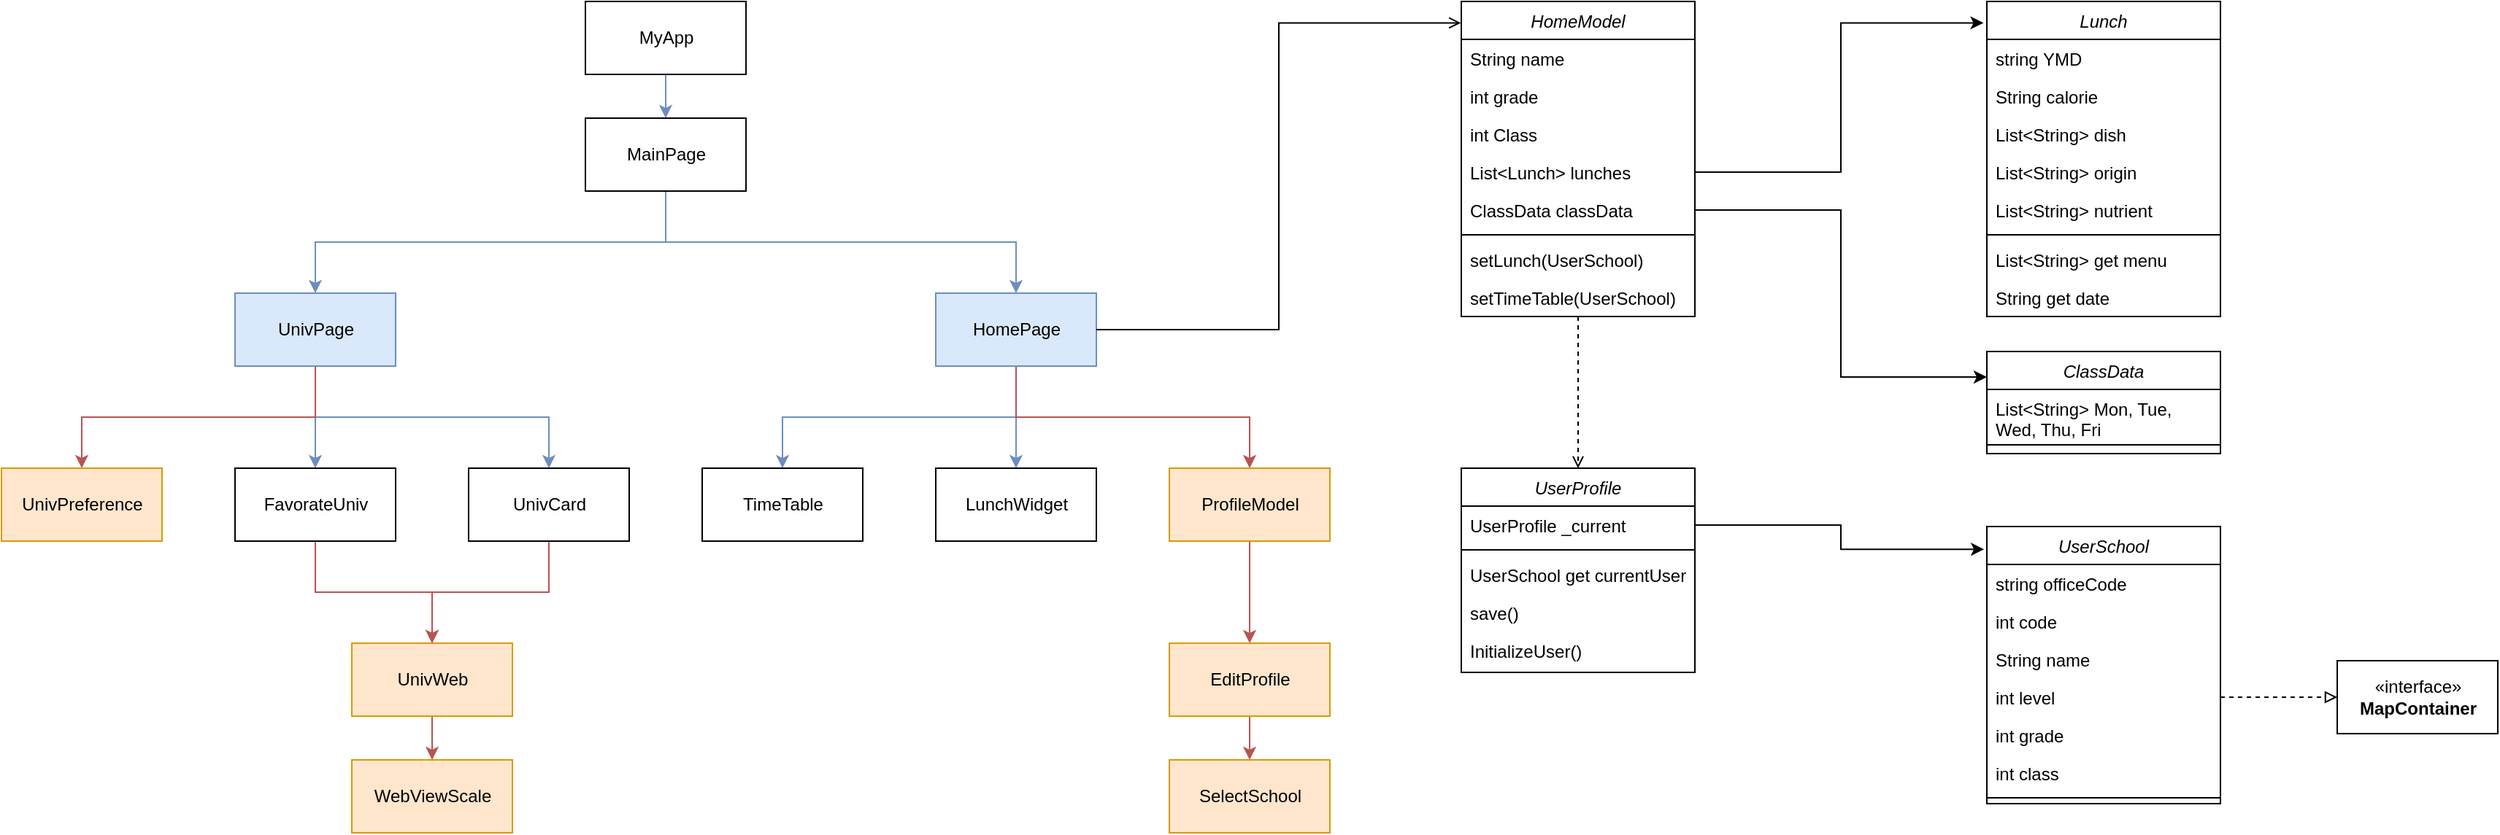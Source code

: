 <mxfile version="20.2.5" type="github">
  <diagram id="C5RBs43oDa-KdzZeNtuy" name="Page-1">
    <mxGraphModel dx="3004" dy="877" grid="1" gridSize="10" guides="1" tooltips="1" connect="1" arrows="1" fold="1" page="1" pageScale="1" pageWidth="827" pageHeight="1169" math="0" shadow="0">
      <root>
        <mxCell id="WIyWlLk6GJQsqaUBKTNV-0" />
        <mxCell id="WIyWlLk6GJQsqaUBKTNV-1" parent="WIyWlLk6GJQsqaUBKTNV-0" />
        <mxCell id="Nad7rvxiMuao3qfoeNFn-32" style="edgeStyle=orthogonalEdgeStyle;rounded=0;orthogonalLoop=1;jettySize=auto;html=1;entryX=-0.014;entryY=0.068;entryDx=0;entryDy=0;fontColor=default;exitX=1;exitY=0.5;exitDx=0;exitDy=0;entryPerimeter=0;" parent="WIyWlLk6GJQsqaUBKTNV-1" source="Nad7rvxiMuao3qfoeNFn-1" target="Nad7rvxiMuao3qfoeNFn-20" edge="1">
          <mxGeometry relative="1" as="geometry">
            <mxPoint x="330" y="360" as="sourcePoint" />
          </mxGeometry>
        </mxCell>
        <mxCell id="Nad7rvxiMuao3qfoeNFn-44" style="edgeStyle=orthogonalEdgeStyle;rounded=0;orthogonalLoop=1;jettySize=auto;html=1;entryX=0;entryY=0.25;entryDx=0;entryDy=0;fontColor=default;exitX=1;exitY=0.5;exitDx=0;exitDy=0;" parent="WIyWlLk6GJQsqaUBKTNV-1" source="Nad7rvxiMuao3qfoeNFn-2" target="Nad7rvxiMuao3qfoeNFn-33" edge="1">
          <mxGeometry relative="1" as="geometry" />
        </mxCell>
        <mxCell id="Nad7rvxiMuao3qfoeNFn-69" style="edgeStyle=orthogonalEdgeStyle;rounded=0;orthogonalLoop=1;jettySize=auto;html=1;fontColor=default;dashed=1;endArrow=open;endFill=0;" parent="WIyWlLk6GJQsqaUBKTNV-1" source="zkfFHV4jXpPFQw0GAbJ--0" target="Nad7rvxiMuao3qfoeNFn-55" edge="1">
          <mxGeometry relative="1" as="geometry" />
        </mxCell>
        <mxCell id="zkfFHV4jXpPFQw0GAbJ--0" value="HomeModel" style="swimlane;fontStyle=2;align=center;verticalAlign=top;childLayout=stackLayout;horizontal=1;startSize=26;horizontalStack=0;resizeParent=1;resizeLast=0;collapsible=1;marginBottom=0;rounded=0;shadow=0;strokeWidth=1;" parent="WIyWlLk6GJQsqaUBKTNV-1" vertex="1">
          <mxGeometry x="120" y="200" width="160" height="216" as="geometry">
            <mxRectangle x="230" y="140" width="160" height="26" as="alternateBounds" />
          </mxGeometry>
        </mxCell>
        <mxCell id="zkfFHV4jXpPFQw0GAbJ--1" value="String name" style="text;align=left;verticalAlign=top;spacingLeft=4;spacingRight=4;overflow=hidden;rotatable=0;points=[[0,0.5],[1,0.5]];portConstraint=eastwest;" parent="zkfFHV4jXpPFQw0GAbJ--0" vertex="1">
          <mxGeometry y="26" width="160" height="26" as="geometry" />
        </mxCell>
        <mxCell id="zkfFHV4jXpPFQw0GAbJ--2" value="int grade" style="text;align=left;verticalAlign=top;spacingLeft=4;spacingRight=4;overflow=hidden;rotatable=0;points=[[0,0.5],[1,0.5]];portConstraint=eastwest;rounded=0;shadow=0;html=0;" parent="zkfFHV4jXpPFQw0GAbJ--0" vertex="1">
          <mxGeometry y="52" width="160" height="26" as="geometry" />
        </mxCell>
        <mxCell id="zkfFHV4jXpPFQw0GAbJ--3" value="int Class" style="text;align=left;verticalAlign=top;spacingLeft=4;spacingRight=4;overflow=hidden;rotatable=0;points=[[0,0.5],[1,0.5]];portConstraint=eastwest;rounded=0;shadow=0;html=0;" parent="zkfFHV4jXpPFQw0GAbJ--0" vertex="1">
          <mxGeometry y="78" width="160" height="26" as="geometry" />
        </mxCell>
        <mxCell id="Nad7rvxiMuao3qfoeNFn-1" value="List&lt;Lunch&gt; lunches" style="text;align=left;verticalAlign=top;spacingLeft=4;spacingRight=4;overflow=hidden;rotatable=0;points=[[0,0.5],[1,0.5]];portConstraint=eastwest;rounded=0;shadow=0;html=0;" parent="zkfFHV4jXpPFQw0GAbJ--0" vertex="1">
          <mxGeometry y="104" width="160" height="26" as="geometry" />
        </mxCell>
        <mxCell id="Nad7rvxiMuao3qfoeNFn-2" value="ClassData classData" style="text;align=left;verticalAlign=top;spacingLeft=4;spacingRight=4;overflow=hidden;rotatable=0;points=[[0,0.5],[1,0.5]];portConstraint=eastwest;rounded=0;shadow=0;html=0;" parent="zkfFHV4jXpPFQw0GAbJ--0" vertex="1">
          <mxGeometry y="130" width="160" height="26" as="geometry" />
        </mxCell>
        <mxCell id="zkfFHV4jXpPFQw0GAbJ--4" value="" style="line;html=1;strokeWidth=1;align=left;verticalAlign=middle;spacingTop=-1;spacingLeft=3;spacingRight=3;rotatable=0;labelPosition=right;points=[];portConstraint=eastwest;" parent="zkfFHV4jXpPFQw0GAbJ--0" vertex="1">
          <mxGeometry y="156" width="160" height="8" as="geometry" />
        </mxCell>
        <mxCell id="Nad7rvxiMuao3qfoeNFn-3" value="setLunch(UserSchool)" style="text;align=left;verticalAlign=top;spacingLeft=4;spacingRight=4;overflow=hidden;rotatable=0;points=[[0,0.5],[1,0.5]];portConstraint=eastwest;" parent="zkfFHV4jXpPFQw0GAbJ--0" vertex="1">
          <mxGeometry y="164" width="160" height="26" as="geometry" />
        </mxCell>
        <mxCell id="zkfFHV4jXpPFQw0GAbJ--5" value="setTimeTable(UserSchool)" style="text;align=left;verticalAlign=top;spacingLeft=4;spacingRight=4;overflow=hidden;rotatable=0;points=[[0,0.5],[1,0.5]];portConstraint=eastwest;" parent="zkfFHV4jXpPFQw0GAbJ--0" vertex="1">
          <mxGeometry y="190" width="160" height="26" as="geometry" />
        </mxCell>
        <mxCell id="Nad7rvxiMuao3qfoeNFn-20" value="Lunch" style="swimlane;fontStyle=2;align=center;verticalAlign=top;childLayout=stackLayout;horizontal=1;startSize=26;horizontalStack=0;resizeParent=1;resizeLast=0;collapsible=1;marginBottom=0;rounded=0;shadow=0;strokeWidth=1;" parent="WIyWlLk6GJQsqaUBKTNV-1" vertex="1">
          <mxGeometry x="480" y="200" width="160" height="216" as="geometry">
            <mxRectangle x="230" y="140" width="160" height="26" as="alternateBounds" />
          </mxGeometry>
        </mxCell>
        <mxCell id="Nad7rvxiMuao3qfoeNFn-21" value="string YMD" style="text;align=left;verticalAlign=top;spacingLeft=4;spacingRight=4;overflow=hidden;rotatable=0;points=[[0,0.5],[1,0.5]];portConstraint=eastwest;" parent="Nad7rvxiMuao3qfoeNFn-20" vertex="1">
          <mxGeometry y="26" width="160" height="26" as="geometry" />
        </mxCell>
        <mxCell id="Nad7rvxiMuao3qfoeNFn-24" value="String calorie" style="text;align=left;verticalAlign=top;spacingLeft=4;spacingRight=4;overflow=hidden;rotatable=0;points=[[0,0.5],[1,0.5]];portConstraint=eastwest;rounded=0;shadow=0;html=0;" parent="Nad7rvxiMuao3qfoeNFn-20" vertex="1">
          <mxGeometry y="52" width="160" height="26" as="geometry" />
        </mxCell>
        <mxCell id="Nad7rvxiMuao3qfoeNFn-22" value="List&lt;String&gt; dish" style="text;align=left;verticalAlign=top;spacingLeft=4;spacingRight=4;overflow=hidden;rotatable=0;points=[[0,0.5],[1,0.5]];portConstraint=eastwest;rounded=0;shadow=0;html=0;" parent="Nad7rvxiMuao3qfoeNFn-20" vertex="1">
          <mxGeometry y="78" width="160" height="26" as="geometry" />
        </mxCell>
        <mxCell id="Nad7rvxiMuao3qfoeNFn-23" value="List&lt;String&gt; origin" style="text;align=left;verticalAlign=top;spacingLeft=4;spacingRight=4;overflow=hidden;rotatable=0;points=[[0,0.5],[1,0.5]];portConstraint=eastwest;rounded=0;shadow=0;html=0;" parent="Nad7rvxiMuao3qfoeNFn-20" vertex="1">
          <mxGeometry y="104" width="160" height="26" as="geometry" />
        </mxCell>
        <mxCell id="Nad7rvxiMuao3qfoeNFn-25" value="List&lt;String&gt; nutrient" style="text;align=left;verticalAlign=top;spacingLeft=4;spacingRight=4;overflow=hidden;rotatable=0;points=[[0,0.5],[1,0.5]];portConstraint=eastwest;rounded=0;shadow=0;html=0;" parent="Nad7rvxiMuao3qfoeNFn-20" vertex="1">
          <mxGeometry y="130" width="160" height="26" as="geometry" />
        </mxCell>
        <mxCell id="Nad7rvxiMuao3qfoeNFn-26" value="" style="line;html=1;strokeWidth=1;align=left;verticalAlign=middle;spacingTop=-1;spacingLeft=3;spacingRight=3;rotatable=0;labelPosition=right;points=[];portConstraint=eastwest;" parent="Nad7rvxiMuao3qfoeNFn-20" vertex="1">
          <mxGeometry y="156" width="160" height="8" as="geometry" />
        </mxCell>
        <mxCell id="Nad7rvxiMuao3qfoeNFn-27" value="List&lt;String&gt; get menu" style="text;align=left;verticalAlign=top;spacingLeft=4;spacingRight=4;overflow=hidden;rotatable=0;points=[[0,0.5],[1,0.5]];portConstraint=eastwest;" parent="Nad7rvxiMuao3qfoeNFn-20" vertex="1">
          <mxGeometry y="164" width="160" height="26" as="geometry" />
        </mxCell>
        <mxCell id="Nad7rvxiMuao3qfoeNFn-28" value="String get date" style="text;align=left;verticalAlign=top;spacingLeft=4;spacingRight=4;overflow=hidden;rotatable=0;points=[[0,0.5],[1,0.5]];portConstraint=eastwest;" parent="Nad7rvxiMuao3qfoeNFn-20" vertex="1">
          <mxGeometry y="190" width="160" height="26" as="geometry" />
        </mxCell>
        <mxCell id="Nad7rvxiMuao3qfoeNFn-33" value="ClassData" style="swimlane;fontStyle=2;align=center;verticalAlign=top;childLayout=stackLayout;horizontal=1;startSize=26;horizontalStack=0;resizeParent=1;resizeLast=0;collapsible=1;marginBottom=0;rounded=0;shadow=0;strokeWidth=1;" parent="WIyWlLk6GJQsqaUBKTNV-1" vertex="1">
          <mxGeometry x="480" y="440" width="160" height="70" as="geometry">
            <mxRectangle x="230" y="140" width="160" height="26" as="alternateBounds" />
          </mxGeometry>
        </mxCell>
        <mxCell id="Nad7rvxiMuao3qfoeNFn-34" value="List&lt;String&gt; Mon, Tue, &#xa;Wed, Thu, Fri" style="text;align=left;verticalAlign=top;spacingLeft=4;spacingRight=4;overflow=hidden;rotatable=0;points=[[0,0.5],[1,0.5]];portConstraint=eastwest;" parent="Nad7rvxiMuao3qfoeNFn-33" vertex="1">
          <mxGeometry y="26" width="160" height="34" as="geometry" />
        </mxCell>
        <mxCell id="Nad7rvxiMuao3qfoeNFn-39" value="" style="line;html=1;strokeWidth=1;align=left;verticalAlign=middle;spacingTop=-1;spacingLeft=3;spacingRight=3;rotatable=0;labelPosition=right;points=[];portConstraint=eastwest;" parent="Nad7rvxiMuao3qfoeNFn-33" vertex="1">
          <mxGeometry y="60" width="160" height="8" as="geometry" />
        </mxCell>
        <mxCell id="Nad7rvxiMuao3qfoeNFn-45" value="UserSchool" style="swimlane;fontStyle=2;align=center;verticalAlign=top;childLayout=stackLayout;horizontal=1;startSize=26;horizontalStack=0;resizeParent=1;resizeLast=0;collapsible=1;marginBottom=0;rounded=0;shadow=0;strokeWidth=1;" parent="WIyWlLk6GJQsqaUBKTNV-1" vertex="1">
          <mxGeometry x="480" y="560" width="160" height="190" as="geometry">
            <mxRectangle x="230" y="140" width="160" height="26" as="alternateBounds" />
          </mxGeometry>
        </mxCell>
        <mxCell id="Nad7rvxiMuao3qfoeNFn-46" value="string officeCode" style="text;align=left;verticalAlign=top;spacingLeft=4;spacingRight=4;overflow=hidden;rotatable=0;points=[[0,0.5],[1,0.5]];portConstraint=eastwest;" parent="Nad7rvxiMuao3qfoeNFn-45" vertex="1">
          <mxGeometry y="26" width="160" height="26" as="geometry" />
        </mxCell>
        <mxCell id="Nad7rvxiMuao3qfoeNFn-47" value="int code" style="text;align=left;verticalAlign=top;spacingLeft=4;spacingRight=4;overflow=hidden;rotatable=0;points=[[0,0.5],[1,0.5]];portConstraint=eastwest;rounded=0;shadow=0;html=0;" parent="Nad7rvxiMuao3qfoeNFn-45" vertex="1">
          <mxGeometry y="52" width="160" height="26" as="geometry" />
        </mxCell>
        <mxCell id="Nad7rvxiMuao3qfoeNFn-48" value="String name" style="text;align=left;verticalAlign=top;spacingLeft=4;spacingRight=4;overflow=hidden;rotatable=0;points=[[0,0.5],[1,0.5]];portConstraint=eastwest;rounded=0;shadow=0;html=0;" parent="Nad7rvxiMuao3qfoeNFn-45" vertex="1">
          <mxGeometry y="78" width="160" height="26" as="geometry" />
        </mxCell>
        <mxCell id="Nad7rvxiMuao3qfoeNFn-49" value="int level" style="text;align=left;verticalAlign=top;spacingLeft=4;spacingRight=4;overflow=hidden;rotatable=0;points=[[0,0.5],[1,0.5]];portConstraint=eastwest;rounded=0;shadow=0;html=0;" parent="Nad7rvxiMuao3qfoeNFn-45" vertex="1">
          <mxGeometry y="104" width="160" height="26" as="geometry" />
        </mxCell>
        <mxCell id="Nad7rvxiMuao3qfoeNFn-54" value="int grade" style="text;align=left;verticalAlign=top;spacingLeft=4;spacingRight=4;overflow=hidden;rotatable=0;points=[[0,0.5],[1,0.5]];portConstraint=eastwest;rounded=0;shadow=0;html=0;" parent="Nad7rvxiMuao3qfoeNFn-45" vertex="1">
          <mxGeometry y="130" width="160" height="26" as="geometry" />
        </mxCell>
        <mxCell id="Nad7rvxiMuao3qfoeNFn-50" value="int class" style="text;align=left;verticalAlign=top;spacingLeft=4;spacingRight=4;overflow=hidden;rotatable=0;points=[[0,0.5],[1,0.5]];portConstraint=eastwest;rounded=0;shadow=0;html=0;" parent="Nad7rvxiMuao3qfoeNFn-45" vertex="1">
          <mxGeometry y="156" width="160" height="26" as="geometry" />
        </mxCell>
        <mxCell id="Nad7rvxiMuao3qfoeNFn-51" value="" style="line;html=1;strokeWidth=1;align=left;verticalAlign=middle;spacingTop=-1;spacingLeft=3;spacingRight=3;rotatable=0;labelPosition=right;points=[];portConstraint=eastwest;" parent="Nad7rvxiMuao3qfoeNFn-45" vertex="1">
          <mxGeometry y="182" width="160" height="8" as="geometry" />
        </mxCell>
        <mxCell id="Nad7rvxiMuao3qfoeNFn-77" style="edgeStyle=orthogonalEdgeStyle;rounded=0;orthogonalLoop=1;jettySize=auto;html=1;entryX=-0.012;entryY=0.082;entryDx=0;entryDy=0;entryPerimeter=0;fontColor=default;exitX=1;exitY=0.5;exitDx=0;exitDy=0;" parent="WIyWlLk6GJQsqaUBKTNV-1" source="Nad7rvxiMuao3qfoeNFn-56" target="Nad7rvxiMuao3qfoeNFn-45" edge="1">
          <mxGeometry relative="1" as="geometry" />
        </mxCell>
        <mxCell id="Nad7rvxiMuao3qfoeNFn-55" value="UserProfile" style="swimlane;fontStyle=2;align=center;verticalAlign=top;childLayout=stackLayout;horizontal=1;startSize=26;horizontalStack=0;resizeParent=1;resizeLast=0;collapsible=1;marginBottom=0;rounded=0;shadow=0;strokeWidth=1;" parent="WIyWlLk6GJQsqaUBKTNV-1" vertex="1">
          <mxGeometry x="120" y="520" width="160" height="140" as="geometry">
            <mxRectangle x="230" y="140" width="160" height="26" as="alternateBounds" />
          </mxGeometry>
        </mxCell>
        <mxCell id="Nad7rvxiMuao3qfoeNFn-56" value="UserProfile _current" style="text;align=left;verticalAlign=top;spacingLeft=4;spacingRight=4;overflow=hidden;rotatable=0;points=[[0,0.5],[1,0.5]];portConstraint=eastwest;" parent="Nad7rvxiMuao3qfoeNFn-55" vertex="1">
          <mxGeometry y="26" width="160" height="26" as="geometry" />
        </mxCell>
        <mxCell id="Nad7rvxiMuao3qfoeNFn-62" value="" style="line;html=1;strokeWidth=1;align=left;verticalAlign=middle;spacingTop=-1;spacingLeft=3;spacingRight=3;rotatable=0;labelPosition=right;points=[];portConstraint=eastwest;" parent="Nad7rvxiMuao3qfoeNFn-55" vertex="1">
          <mxGeometry y="52" width="160" height="8" as="geometry" />
        </mxCell>
        <mxCell id="Nad7rvxiMuao3qfoeNFn-66" value="UserSchool get currentUser" style="text;align=left;verticalAlign=top;spacingLeft=4;spacingRight=4;overflow=hidden;rotatable=0;points=[[0,0.5],[1,0.5]];portConstraint=eastwest;" parent="Nad7rvxiMuao3qfoeNFn-55" vertex="1">
          <mxGeometry y="60" width="160" height="26" as="geometry" />
        </mxCell>
        <mxCell id="Nad7rvxiMuao3qfoeNFn-67" value="save()" style="text;align=left;verticalAlign=top;spacingLeft=4;spacingRight=4;overflow=hidden;rotatable=0;points=[[0,0.5],[1,0.5]];portConstraint=eastwest;" parent="Nad7rvxiMuao3qfoeNFn-55" vertex="1">
          <mxGeometry y="86" width="160" height="26" as="geometry" />
        </mxCell>
        <mxCell id="Nad7rvxiMuao3qfoeNFn-68" value="InitializeUser()" style="text;align=left;verticalAlign=top;spacingLeft=4;spacingRight=4;overflow=hidden;rotatable=0;points=[[0,0.5],[1,0.5]];portConstraint=eastwest;" parent="Nad7rvxiMuao3qfoeNFn-55" vertex="1">
          <mxGeometry y="112" width="160" height="26" as="geometry" />
        </mxCell>
        <mxCell id="Nad7rvxiMuao3qfoeNFn-79" value="«interface»&lt;br&gt;&lt;b&gt;MapContainer&lt;/b&gt;" style="html=1;fontColor=default;" parent="WIyWlLk6GJQsqaUBKTNV-1" vertex="1">
          <mxGeometry x="720" y="652" width="110" height="50" as="geometry" />
        </mxCell>
        <mxCell id="Nad7rvxiMuao3qfoeNFn-82" style="edgeStyle=orthogonalEdgeStyle;rounded=0;orthogonalLoop=1;jettySize=auto;html=1;entryX=0;entryY=0.5;entryDx=0;entryDy=0;fontColor=default;endArrow=block;endFill=0;dashed=1;" parent="WIyWlLk6GJQsqaUBKTNV-1" source="Nad7rvxiMuao3qfoeNFn-49" target="Nad7rvxiMuao3qfoeNFn-79" edge="1">
          <mxGeometry relative="1" as="geometry" />
        </mxCell>
        <mxCell id="Nad7rvxiMuao3qfoeNFn-105" style="edgeStyle=orthogonalEdgeStyle;rounded=0;orthogonalLoop=1;jettySize=auto;html=1;entryX=0.5;entryY=0;entryDx=0;entryDy=0;fontColor=default;endArrow=classic;endFill=1;fillColor=#dae8fc;strokeColor=#6c8ebf;exitX=0.5;exitY=1;exitDx=0;exitDy=0;" parent="WIyWlLk6GJQsqaUBKTNV-1" source="Nad7rvxiMuao3qfoeNFn-101" target="Nad7rvxiMuao3qfoeNFn-104" edge="1">
          <mxGeometry relative="1" as="geometry" />
        </mxCell>
        <mxCell id="Nad7rvxiMuao3qfoeNFn-106" style="edgeStyle=orthogonalEdgeStyle;rounded=0;orthogonalLoop=1;jettySize=auto;html=1;entryX=0.5;entryY=0;entryDx=0;entryDy=0;fontColor=default;endArrow=classic;endFill=1;fillColor=#dae8fc;strokeColor=#6c8ebf;" parent="WIyWlLk6GJQsqaUBKTNV-1" source="Nad7rvxiMuao3qfoeNFn-101" target="Nad7rvxiMuao3qfoeNFn-103" edge="1">
          <mxGeometry relative="1" as="geometry" />
        </mxCell>
        <mxCell id="Nad7rvxiMuao3qfoeNFn-121" style="edgeStyle=orthogonalEdgeStyle;rounded=0;orthogonalLoop=1;jettySize=auto;html=1;entryX=0.5;entryY=0;entryDx=0;entryDy=0;fontColor=default;endArrow=classic;endFill=1;fillColor=#f8cecc;strokeColor=#b85450;exitX=0.5;exitY=1;exitDx=0;exitDy=0;" parent="WIyWlLk6GJQsqaUBKTNV-1" source="Nad7rvxiMuao3qfoeNFn-101" target="Nad7rvxiMuao3qfoeNFn-120" edge="1">
          <mxGeometry relative="1" as="geometry" />
        </mxCell>
        <mxCell id="Nad7rvxiMuao3qfoeNFn-101" value="HomePage" style="html=1;fillColor=#dae8fc;strokeColor=#6c8ebf;" parent="WIyWlLk6GJQsqaUBKTNV-1" vertex="1">
          <mxGeometry x="-240" y="400" width="110" height="50" as="geometry" />
        </mxCell>
        <mxCell id="Nad7rvxiMuao3qfoeNFn-103" value="LunchWidget" style="html=1;fontColor=default;" parent="WIyWlLk6GJQsqaUBKTNV-1" vertex="1">
          <mxGeometry x="-240" y="520" width="110" height="50" as="geometry" />
        </mxCell>
        <mxCell id="Nad7rvxiMuao3qfoeNFn-104" value="TimeTable" style="html=1;fontColor=default;" parent="WIyWlLk6GJQsqaUBKTNV-1" vertex="1">
          <mxGeometry x="-400" y="520" width="110" height="50" as="geometry" />
        </mxCell>
        <mxCell id="Nad7rvxiMuao3qfoeNFn-108" style="edgeStyle=orthogonalEdgeStyle;rounded=0;orthogonalLoop=1;jettySize=auto;html=1;entryX=-0.002;entryY=0.068;entryDx=0;entryDy=0;entryPerimeter=0;fontColor=default;endArrow=open;endFill=0;exitX=1;exitY=0.5;exitDx=0;exitDy=0;" parent="WIyWlLk6GJQsqaUBKTNV-1" source="Nad7rvxiMuao3qfoeNFn-101" target="zkfFHV4jXpPFQw0GAbJ--0" edge="1">
          <mxGeometry relative="1" as="geometry" />
        </mxCell>
        <mxCell id="Nad7rvxiMuao3qfoeNFn-119" style="edgeStyle=orthogonalEdgeStyle;rounded=0;orthogonalLoop=1;jettySize=auto;html=1;entryX=0.5;entryY=0;entryDx=0;entryDy=0;fontColor=default;endArrow=classic;endFill=1;fillColor=#dae8fc;strokeColor=#6c8ebf;" parent="WIyWlLk6GJQsqaUBKTNV-1" source="Nad7rvxiMuao3qfoeNFn-107" target="Nad7rvxiMuao3qfoeNFn-111" edge="1">
          <mxGeometry relative="1" as="geometry" />
        </mxCell>
        <mxCell id="Nad7rvxiMuao3qfoeNFn-107" value="MyApp" style="html=1;fontColor=default;" parent="WIyWlLk6GJQsqaUBKTNV-1" vertex="1">
          <mxGeometry x="-480" y="200" width="110" height="50" as="geometry" />
        </mxCell>
        <mxCell id="Nad7rvxiMuao3qfoeNFn-113" style="edgeStyle=orthogonalEdgeStyle;rounded=0;orthogonalLoop=1;jettySize=auto;html=1;entryX=0.5;entryY=0;entryDx=0;entryDy=0;fontColor=default;endArrow=classic;endFill=1;exitX=0.5;exitY=1;exitDx=0;exitDy=0;fillColor=#dae8fc;strokeColor=#6c8ebf;" parent="WIyWlLk6GJQsqaUBKTNV-1" source="Nad7rvxiMuao3qfoeNFn-111" target="Nad7rvxiMuao3qfoeNFn-101" edge="1">
          <mxGeometry relative="1" as="geometry" />
        </mxCell>
        <mxCell id="Nad7rvxiMuao3qfoeNFn-117" style="edgeStyle=orthogonalEdgeStyle;rounded=0;orthogonalLoop=1;jettySize=auto;html=1;entryX=0.5;entryY=0;entryDx=0;entryDy=0;fontColor=default;endArrow=classic;endFill=1;exitX=0.5;exitY=1;exitDx=0;exitDy=0;fillColor=#dae8fc;strokeColor=#6c8ebf;" parent="WIyWlLk6GJQsqaUBKTNV-1" source="Nad7rvxiMuao3qfoeNFn-111" target="Nad7rvxiMuao3qfoeNFn-116" edge="1">
          <mxGeometry relative="1" as="geometry" />
        </mxCell>
        <mxCell id="Nad7rvxiMuao3qfoeNFn-111" value="MainPage" style="html=1;fontColor=default;" parent="WIyWlLk6GJQsqaUBKTNV-1" vertex="1">
          <mxGeometry x="-480" y="280" width="110" height="50" as="geometry" />
        </mxCell>
        <mxCell id="Nad7rvxiMuao3qfoeNFn-136" style="edgeStyle=orthogonalEdgeStyle;rounded=0;orthogonalLoop=1;jettySize=auto;html=1;entryX=0.5;entryY=0;entryDx=0;entryDy=0;fontColor=default;endArrow=classic;endFill=1;fillColor=#dae8fc;strokeColor=#6c8ebf;exitX=0.5;exitY=1;exitDx=0;exitDy=0;" parent="WIyWlLk6GJQsqaUBKTNV-1" source="Nad7rvxiMuao3qfoeNFn-116" target="Nad7rvxiMuao3qfoeNFn-133" edge="1">
          <mxGeometry relative="1" as="geometry" />
        </mxCell>
        <mxCell id="Nad7rvxiMuao3qfoeNFn-139" style="edgeStyle=orthogonalEdgeStyle;rounded=0;orthogonalLoop=1;jettySize=auto;html=1;entryX=0.5;entryY=0;entryDx=0;entryDy=0;fontColor=default;endArrow=classic;endFill=1;exitX=0.5;exitY=1;exitDx=0;exitDy=0;fillColor=#dae8fc;strokeColor=#6c8ebf;" parent="WIyWlLk6GJQsqaUBKTNV-1" source="Nad7rvxiMuao3qfoeNFn-116" target="Nad7rvxiMuao3qfoeNFn-138" edge="1">
          <mxGeometry relative="1" as="geometry" />
        </mxCell>
        <mxCell id="Nad7rvxiMuao3qfoeNFn-140" style="edgeStyle=orthogonalEdgeStyle;rounded=0;orthogonalLoop=1;jettySize=auto;html=1;entryX=0.5;entryY=0;entryDx=0;entryDy=0;fontColor=default;endArrow=classic;endFill=1;exitX=0.5;exitY=1;exitDx=0;exitDy=0;fillColor=#f8cecc;strokeColor=#b85450;" parent="WIyWlLk6GJQsqaUBKTNV-1" source="Nad7rvxiMuao3qfoeNFn-116" target="Nad7rvxiMuao3qfoeNFn-127" edge="1">
          <mxGeometry relative="1" as="geometry" />
        </mxCell>
        <mxCell id="Nad7rvxiMuao3qfoeNFn-116" value="UnivPage" style="html=1;fillColor=#dae8fc;strokeColor=#6c8ebf;" parent="WIyWlLk6GJQsqaUBKTNV-1" vertex="1">
          <mxGeometry x="-720" y="400" width="110" height="50" as="geometry" />
        </mxCell>
        <mxCell id="Nad7rvxiMuao3qfoeNFn-123" style="edgeStyle=orthogonalEdgeStyle;rounded=0;orthogonalLoop=1;jettySize=auto;html=1;entryX=0.5;entryY=0;entryDx=0;entryDy=0;fontColor=default;endArrow=classic;endFill=1;fillColor=#f8cecc;strokeColor=#b85450;" parent="WIyWlLk6GJQsqaUBKTNV-1" source="Nad7rvxiMuao3qfoeNFn-120" target="Nad7rvxiMuao3qfoeNFn-122" edge="1">
          <mxGeometry relative="1" as="geometry" />
        </mxCell>
        <mxCell id="Nad7rvxiMuao3qfoeNFn-120" value="ProfileModel" style="html=1;fillColor=#ffe6cc;strokeColor=#d79b00;" parent="WIyWlLk6GJQsqaUBKTNV-1" vertex="1">
          <mxGeometry x="-80" y="520" width="110" height="50" as="geometry" />
        </mxCell>
        <mxCell id="Nad7rvxiMuao3qfoeNFn-125" style="edgeStyle=orthogonalEdgeStyle;rounded=0;orthogonalLoop=1;jettySize=auto;html=1;entryX=0.5;entryY=0;entryDx=0;entryDy=0;fontColor=default;endArrow=classic;endFill=1;fillColor=#f8cecc;strokeColor=#b85450;" parent="WIyWlLk6GJQsqaUBKTNV-1" source="Nad7rvxiMuao3qfoeNFn-122" target="Nad7rvxiMuao3qfoeNFn-124" edge="1">
          <mxGeometry relative="1" as="geometry" />
        </mxCell>
        <mxCell id="Nad7rvxiMuao3qfoeNFn-122" value="EditProfile" style="html=1;fillColor=#ffe6cc;strokeColor=#d79b00;" parent="WIyWlLk6GJQsqaUBKTNV-1" vertex="1">
          <mxGeometry x="-80" y="640" width="110" height="50" as="geometry" />
        </mxCell>
        <mxCell id="Nad7rvxiMuao3qfoeNFn-124" value="SelectSchool" style="html=1;fillColor=#ffe6cc;strokeColor=#d79b00;" parent="WIyWlLk6GJQsqaUBKTNV-1" vertex="1">
          <mxGeometry x="-80" y="720" width="110" height="50" as="geometry" />
        </mxCell>
        <mxCell id="Nad7rvxiMuao3qfoeNFn-131" style="edgeStyle=orthogonalEdgeStyle;rounded=0;orthogonalLoop=1;jettySize=auto;html=1;entryX=0.5;entryY=0;entryDx=0;entryDy=0;fontColor=default;endArrow=classic;endFill=1;fillColor=#f8cecc;strokeColor=#b85450;" parent="WIyWlLk6GJQsqaUBKTNV-1" source="Nad7rvxiMuao3qfoeNFn-126" target="Nad7rvxiMuao3qfoeNFn-128" edge="1">
          <mxGeometry relative="1" as="geometry" />
        </mxCell>
        <mxCell id="Nad7rvxiMuao3qfoeNFn-126" value="UnivWeb" style="html=1;fillColor=#ffe6cc;strokeColor=#d79b00;" parent="WIyWlLk6GJQsqaUBKTNV-1" vertex="1">
          <mxGeometry x="-640" y="640" width="110" height="50" as="geometry" />
        </mxCell>
        <mxCell id="Nad7rvxiMuao3qfoeNFn-127" value="UnivPreference" style="html=1;fillColor=#ffe6cc;strokeColor=#d79b00;" parent="WIyWlLk6GJQsqaUBKTNV-1" vertex="1">
          <mxGeometry x="-880" y="520" width="110" height="50" as="geometry" />
        </mxCell>
        <mxCell id="Nad7rvxiMuao3qfoeNFn-128" value="WebViewScale" style="html=1;fillColor=#ffe6cc;strokeColor=#d79b00;" parent="WIyWlLk6GJQsqaUBKTNV-1" vertex="1">
          <mxGeometry x="-640" y="720" width="110" height="50" as="geometry" />
        </mxCell>
        <mxCell id="Nad7rvxiMuao3qfoeNFn-134" style="edgeStyle=orthogonalEdgeStyle;rounded=0;orthogonalLoop=1;jettySize=auto;html=1;entryX=0.5;entryY=0;entryDx=0;entryDy=0;fontColor=default;endArrow=classic;endFill=1;fillColor=#f8cecc;strokeColor=#b85450;" parent="WIyWlLk6GJQsqaUBKTNV-1" source="Nad7rvxiMuao3qfoeNFn-133" target="Nad7rvxiMuao3qfoeNFn-126" edge="1">
          <mxGeometry relative="1" as="geometry" />
        </mxCell>
        <mxCell id="Nad7rvxiMuao3qfoeNFn-133" value="UnivCard" style="html=1;fontColor=default;" parent="WIyWlLk6GJQsqaUBKTNV-1" vertex="1">
          <mxGeometry x="-560" y="520" width="110" height="50" as="geometry" />
        </mxCell>
        <mxCell id="Nad7rvxiMuao3qfoeNFn-142" style="edgeStyle=orthogonalEdgeStyle;rounded=0;orthogonalLoop=1;jettySize=auto;html=1;entryX=0.5;entryY=0;entryDx=0;entryDy=0;fontColor=default;endArrow=classic;endFill=1;exitX=0.5;exitY=1;exitDx=0;exitDy=0;fillColor=#f8cecc;strokeColor=#b85450;" parent="WIyWlLk6GJQsqaUBKTNV-1" source="Nad7rvxiMuao3qfoeNFn-138" target="Nad7rvxiMuao3qfoeNFn-126" edge="1">
          <mxGeometry relative="1" as="geometry" />
        </mxCell>
        <mxCell id="Nad7rvxiMuao3qfoeNFn-138" value="FavorateUniv" style="html=1;" parent="WIyWlLk6GJQsqaUBKTNV-1" vertex="1">
          <mxGeometry x="-720" y="520" width="110" height="50" as="geometry" />
        </mxCell>
      </root>
    </mxGraphModel>
  </diagram>
</mxfile>
